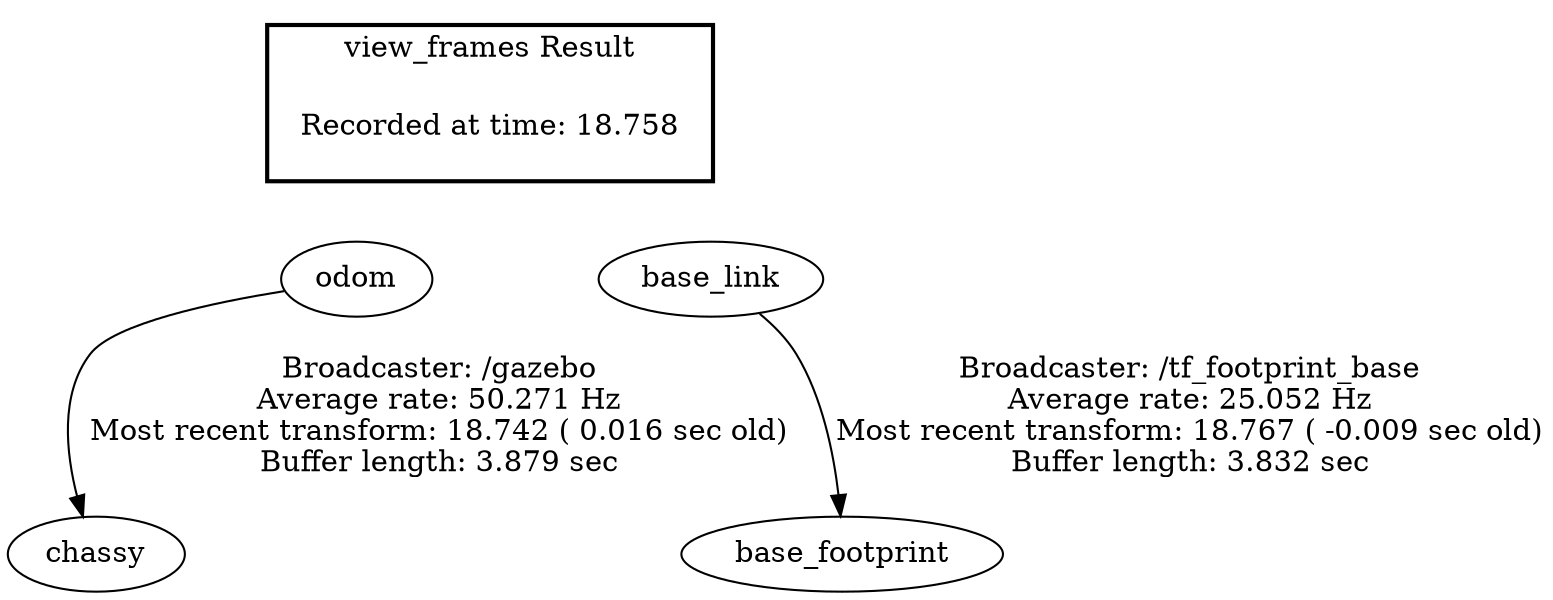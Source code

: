 digraph G {
"odom" -> "chassy"[label="Broadcaster: /gazebo\nAverage rate: 50.271 Hz\nMost recent transform: 18.742 ( 0.016 sec old)\nBuffer length: 3.879 sec\n"];
"base_link" -> "base_footprint"[label="Broadcaster: /tf_footprint_base\nAverage rate: 25.052 Hz\nMost recent transform: 18.767 ( -0.009 sec old)\nBuffer length: 3.832 sec\n"];
edge [style=invis];
 subgraph cluster_legend { style=bold; color=black; label ="view_frames Result";
"Recorded at time: 18.758"[ shape=plaintext ] ;
 }->"odom";
edge [style=invis];
 subgraph cluster_legend { style=bold; color=black; label ="view_frames Result";
"Recorded at time: 18.758"[ shape=plaintext ] ;
 }->"base_link";
}
